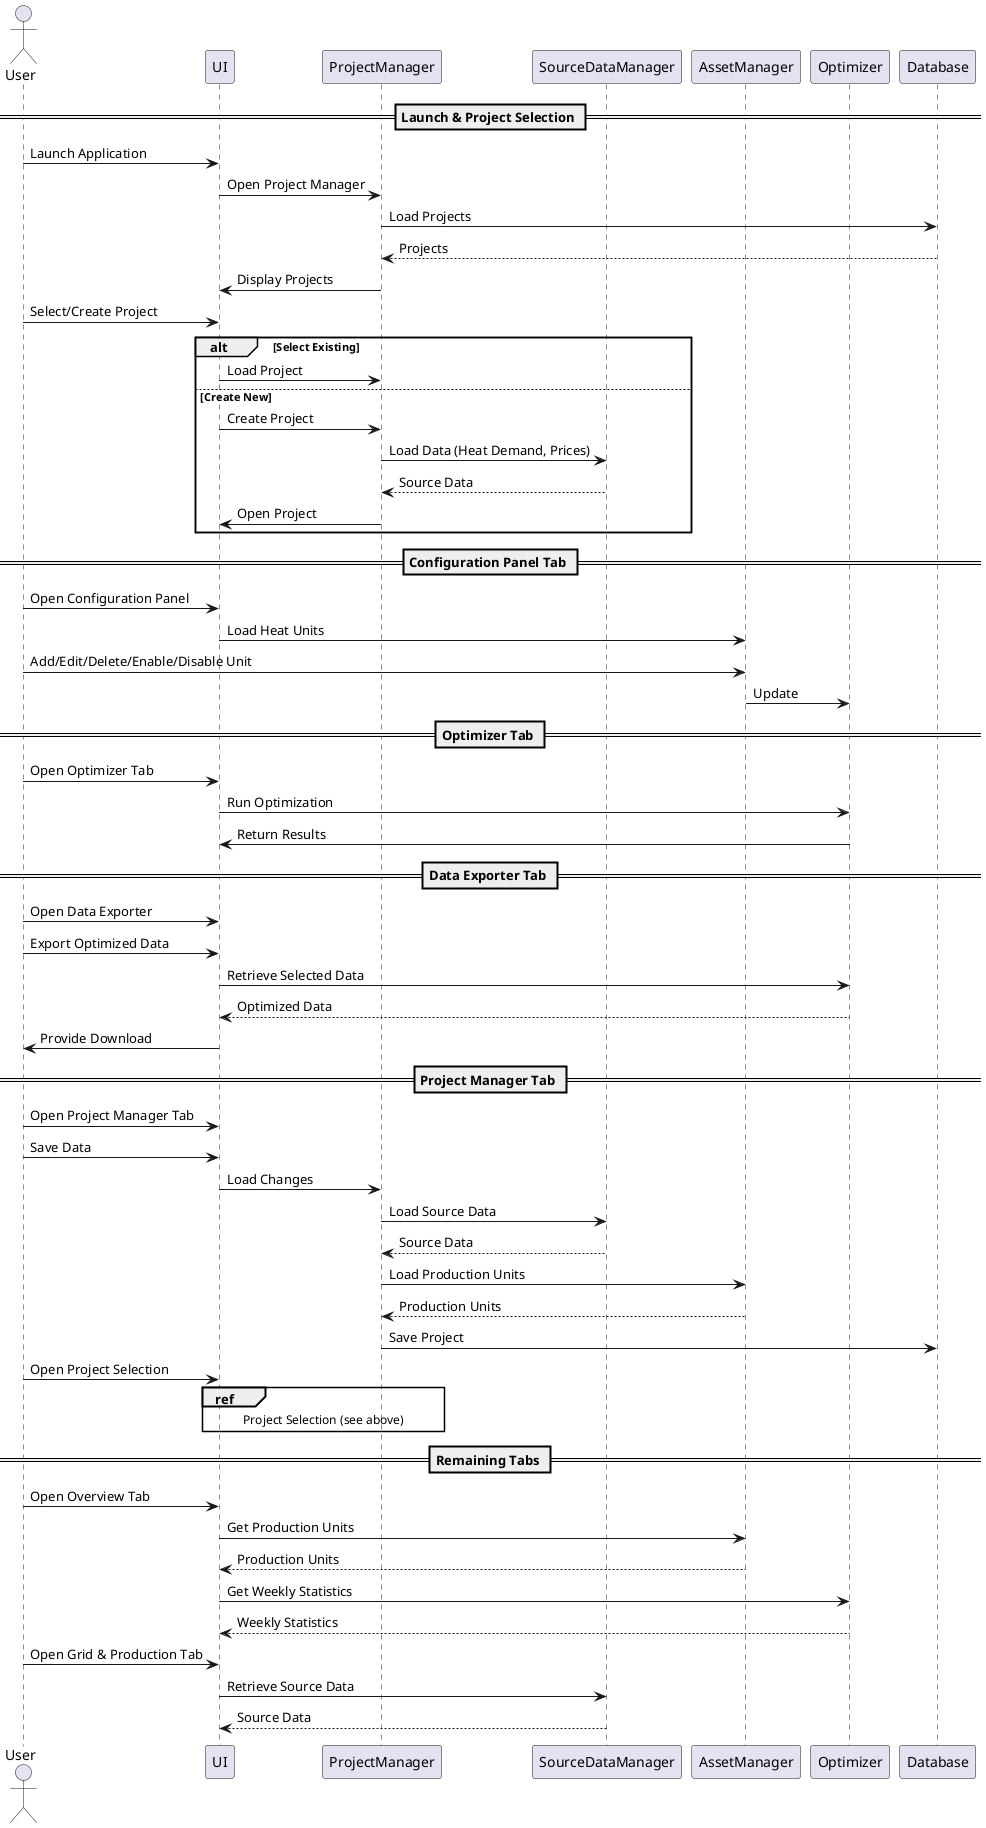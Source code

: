 @startuml
actor User
participant UI
participant ProjectManager
participant SourceDataManager
participant AssetManager
participant Optimizer
participant Database

== Launch & Project Selection ==
User -> UI : Launch Application
UI -> ProjectManager : Open Project Manager
ProjectManager -> Database: Load Projects
Database --> ProjectManager : Projects
ProjectManager -> UI : Display Projects
User -> UI : Select/Create Project
alt Select Existing
  UI -> ProjectManager : Load Project
else Create New
  UI -> ProjectManager : Create Project
  ProjectManager -> SourceDataManager : Load Data (Heat Demand, Prices)
  SourceDataManager --> ProjectManager : Source Data
  ProjectManager -> UI :  Open Project
end

== Configuration Panel Tab ==
User -> UI : Open Configuration Panel
UI -> AssetManager : Load Heat Units

User -> AssetManager : Add/Edit/Delete/Enable/Disable Unit
AssetManager -> Optimizer : Update

== Optimizer Tab ==
User -> UI : Open Optimizer Tab
UI -> Optimizer : Run Optimization
Optimizer -> UI : Return Results

== Data Exporter Tab ==
User -> UI : Open Data Exporter
User -> UI : Export Optimized Data
UI -> Optimizer : Retrieve Selected Data
Optimizer --> UI : Optimized Data
UI -> User : Provide Download 

== Project Manager Tab ==
User -> UI : Open Project Manager Tab
User -> UI : Save Data
UI -> ProjectManager : Load Changes
ProjectManager -> SourceDataManager : Load Source Data
SourceDataManager --> ProjectManager : Source Data
ProjectManager -> AssetManager : Load Production Units
AssetManager --> ProjectManager : Production Units
ProjectManager -> Database : Save Project
User -> UI : Open Project Selection
ref over UI, ProjectManager : Project Selection (see above)

== Remaining Tabs ==
User -> UI : Open Overview Tab
UI -> AssetManager : Get Production Units
AssetManager --> UI : Production Units
UI -> Optimizer : Get Weekly Statistics
Optimizer --> UI : Weekly Statistics
User -> UI : Open Grid & Production Tab
UI -> SourceDataManager : Retrieve Source Data
SourceDataManager --> UI : Source Data
@enduml
